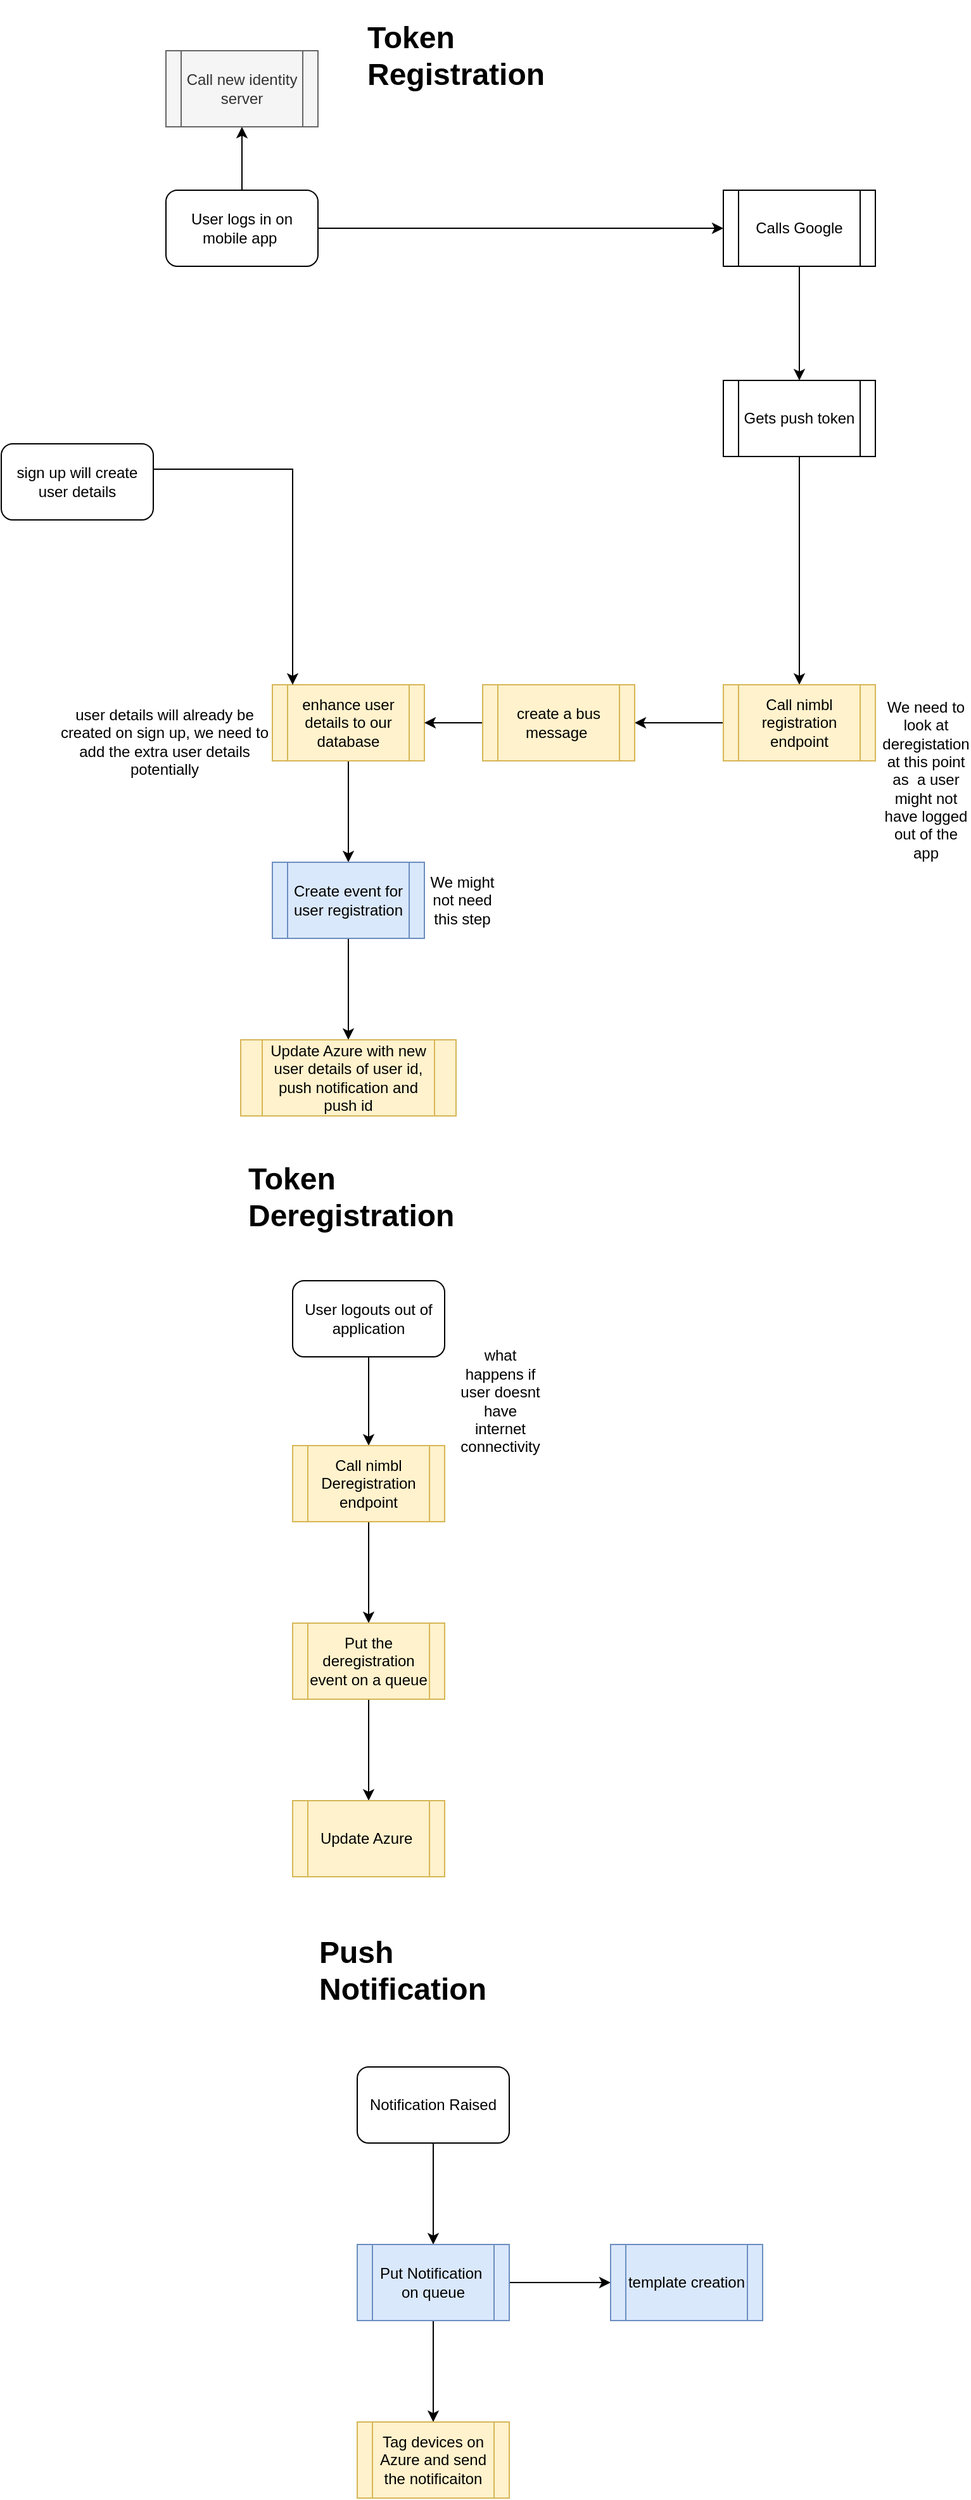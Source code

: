 <mxfile version="23.1.2" type="github">
  <diagram name="Page-1" id="zNh0KvHFWbtnfTPr5riH">
    <mxGraphModel dx="1434" dy="1941" grid="1" gridSize="10" guides="1" tooltips="1" connect="1" arrows="1" fold="1" page="1" pageScale="1" pageWidth="827" pageHeight="1169" math="0" shadow="0">
      <root>
        <mxCell id="0" />
        <mxCell id="1" parent="0" />
        <mxCell id="ImAyc6x-_rFWX8c06Pwl-3" value="" style="edgeStyle=orthogonalEdgeStyle;rounded=0;orthogonalLoop=1;jettySize=auto;html=1;" parent="1" source="ImAyc6x-_rFWX8c06Pwl-1" target="ImAyc6x-_rFWX8c06Pwl-2" edge="1">
          <mxGeometry relative="1" as="geometry" />
        </mxCell>
        <mxCell id="KaxOUmFlfcMVJWZ9HVVq-26" value="" style="edgeStyle=orthogonalEdgeStyle;rounded=0;orthogonalLoop=1;jettySize=auto;html=1;" edge="1" parent="1" source="ImAyc6x-_rFWX8c06Pwl-1" target="KaxOUmFlfcMVJWZ9HVVq-1">
          <mxGeometry relative="1" as="geometry" />
        </mxCell>
        <mxCell id="ImAyc6x-_rFWX8c06Pwl-1" value="User logs in on mobile app&amp;nbsp;" style="rounded=1;whiteSpace=wrap;html=1;" parent="1" vertex="1">
          <mxGeometry x="150" y="-1000" width="120" height="60" as="geometry" />
        </mxCell>
        <mxCell id="ImAyc6x-_rFWX8c06Pwl-5" value="" style="edgeStyle=orthogonalEdgeStyle;rounded=0;orthogonalLoop=1;jettySize=auto;html=1;" parent="1" source="ImAyc6x-_rFWX8c06Pwl-2" target="ImAyc6x-_rFWX8c06Pwl-4" edge="1">
          <mxGeometry relative="1" as="geometry" />
        </mxCell>
        <mxCell id="ImAyc6x-_rFWX8c06Pwl-2" value="Calls Google" style="shape=process;whiteSpace=wrap;html=1;backgroundOutline=1;" parent="1" vertex="1">
          <mxGeometry x="590" y="-1000" width="120" height="60" as="geometry" />
        </mxCell>
        <mxCell id="ImAyc6x-_rFWX8c06Pwl-7" value="" style="edgeStyle=orthogonalEdgeStyle;rounded=0;orthogonalLoop=1;jettySize=auto;html=1;" parent="1" source="ImAyc6x-_rFWX8c06Pwl-4" target="ImAyc6x-_rFWX8c06Pwl-6" edge="1">
          <mxGeometry relative="1" as="geometry" />
        </mxCell>
        <mxCell id="ImAyc6x-_rFWX8c06Pwl-4" value="Gets push token" style="shape=process;whiteSpace=wrap;html=1;backgroundOutline=1;" parent="1" vertex="1">
          <mxGeometry x="590" y="-850" width="120" height="60" as="geometry" />
        </mxCell>
        <mxCell id="KaxOUmFlfcMVJWZ9HVVq-34" value="" style="edgeStyle=orthogonalEdgeStyle;rounded=0;orthogonalLoop=1;jettySize=auto;html=1;" edge="1" parent="1" source="ImAyc6x-_rFWX8c06Pwl-6" target="KaxOUmFlfcMVJWZ9HVVq-33">
          <mxGeometry relative="1" as="geometry" />
        </mxCell>
        <mxCell id="ImAyc6x-_rFWX8c06Pwl-6" value="Call nimbl registration endpoint" style="shape=process;whiteSpace=wrap;html=1;backgroundOutline=1;fillColor=#fff2cc;strokeColor=#d6b656;" parent="1" vertex="1">
          <mxGeometry x="590" y="-610" width="120" height="60" as="geometry" />
        </mxCell>
        <mxCell id="KaxOUmFlfcMVJWZ9HVVq-4" value="" style="edgeStyle=orthogonalEdgeStyle;rounded=0;orthogonalLoop=1;jettySize=auto;html=1;" edge="1" parent="1" source="ImAyc6x-_rFWX8c06Pwl-10" target="KaxOUmFlfcMVJWZ9HVVq-3">
          <mxGeometry relative="1" as="geometry" />
        </mxCell>
        <mxCell id="ImAyc6x-_rFWX8c06Pwl-10" value="enhance user details to our database" style="shape=process;whiteSpace=wrap;html=1;backgroundOutline=1;fillColor=#fff2cc;strokeColor=#d6b656;" parent="1" vertex="1">
          <mxGeometry x="234" y="-610" width="120" height="60" as="geometry" />
        </mxCell>
        <mxCell id="KaxOUmFlfcMVJWZ9HVVq-1" value="Call new identity server" style="shape=process;whiteSpace=wrap;html=1;backgroundOutline=1;fillColor=#f5f5f5;fontColor=#333333;strokeColor=#666666;" vertex="1" parent="1">
          <mxGeometry x="150" y="-1110" width="120" height="60" as="geometry" />
        </mxCell>
        <mxCell id="KaxOUmFlfcMVJWZ9HVVq-6" value="" style="edgeStyle=orthogonalEdgeStyle;rounded=0;orthogonalLoop=1;jettySize=auto;html=1;" edge="1" parent="1" source="KaxOUmFlfcMVJWZ9HVVq-3" target="KaxOUmFlfcMVJWZ9HVVq-5">
          <mxGeometry relative="1" as="geometry" />
        </mxCell>
        <mxCell id="KaxOUmFlfcMVJWZ9HVVq-3" value="Create event for user registration" style="shape=process;whiteSpace=wrap;html=1;backgroundOutline=1;fillColor=#dae8fc;strokeColor=#6c8ebf;" vertex="1" parent="1">
          <mxGeometry x="234" y="-470" width="120" height="60" as="geometry" />
        </mxCell>
        <mxCell id="KaxOUmFlfcMVJWZ9HVVq-5" value="Update Azure with new user details of user id, push notification and push id" style="shape=process;whiteSpace=wrap;html=1;backgroundOutline=1;fillColor=#fff2cc;strokeColor=#d6b656;" vertex="1" parent="1">
          <mxGeometry x="209" y="-330" width="170" height="60" as="geometry" />
        </mxCell>
        <mxCell id="KaxOUmFlfcMVJWZ9HVVq-9" value="&lt;h1&gt;Token Registration&lt;/h1&gt;&lt;p&gt;&lt;br&gt;&lt;/p&gt;" style="text;html=1;strokeColor=none;fillColor=none;spacing=5;spacingTop=-20;whiteSpace=wrap;overflow=hidden;rounded=0;" vertex="1" parent="1">
          <mxGeometry x="304" y="-1140" width="190" height="80" as="geometry" />
        </mxCell>
        <mxCell id="KaxOUmFlfcMVJWZ9HVVq-10" value="&lt;h1&gt;Push Notification&lt;/h1&gt;&lt;p&gt;&lt;br&gt;&lt;/p&gt;" style="text;html=1;strokeColor=none;fillColor=none;spacing=5;spacingTop=-20;whiteSpace=wrap;overflow=hidden;rounded=0;" vertex="1" parent="1">
          <mxGeometry x="266" y="370" width="190" height="70" as="geometry" />
        </mxCell>
        <mxCell id="KaxOUmFlfcMVJWZ9HVVq-15" value="" style="edgeStyle=orthogonalEdgeStyle;rounded=0;orthogonalLoop=1;jettySize=auto;html=1;" edge="1" parent="1" source="KaxOUmFlfcMVJWZ9HVVq-11" target="KaxOUmFlfcMVJWZ9HVVq-14">
          <mxGeometry relative="1" as="geometry" />
        </mxCell>
        <mxCell id="KaxOUmFlfcMVJWZ9HVVq-11" value="Notification Raised" style="rounded=1;whiteSpace=wrap;html=1;" vertex="1" parent="1">
          <mxGeometry x="301" y="480" width="120" height="60" as="geometry" />
        </mxCell>
        <mxCell id="KaxOUmFlfcMVJWZ9HVVq-17" value="" style="edgeStyle=orthogonalEdgeStyle;rounded=0;orthogonalLoop=1;jettySize=auto;html=1;" edge="1" parent="1" source="KaxOUmFlfcMVJWZ9HVVq-14" target="KaxOUmFlfcMVJWZ9HVVq-16">
          <mxGeometry relative="1" as="geometry" />
        </mxCell>
        <mxCell id="KaxOUmFlfcMVJWZ9HVVq-39" value="" style="edgeStyle=orthogonalEdgeStyle;rounded=0;orthogonalLoop=1;jettySize=auto;html=1;" edge="1" parent="1" source="KaxOUmFlfcMVJWZ9HVVq-14" target="KaxOUmFlfcMVJWZ9HVVq-38">
          <mxGeometry relative="1" as="geometry" />
        </mxCell>
        <mxCell id="KaxOUmFlfcMVJWZ9HVVq-14" value="Put Notification&amp;nbsp; on queue" style="shape=process;whiteSpace=wrap;html=1;backgroundOutline=1;fillColor=#dae8fc;strokeColor=#6c8ebf;" vertex="1" parent="1">
          <mxGeometry x="301" y="620" width="120" height="60" as="geometry" />
        </mxCell>
        <mxCell id="KaxOUmFlfcMVJWZ9HVVq-16" value="Tag devices on Azure and send the notificaiton" style="shape=process;whiteSpace=wrap;html=1;backgroundOutline=1;fillColor=#fff2cc;strokeColor=#d6b656;" vertex="1" parent="1">
          <mxGeometry x="301" y="760" width="120" height="60" as="geometry" />
        </mxCell>
        <mxCell id="KaxOUmFlfcMVJWZ9HVVq-18" value="&lt;h1&gt;Token Deregistration&lt;/h1&gt;" style="text;html=1;strokeColor=none;fillColor=none;spacing=5;spacingTop=-20;whiteSpace=wrap;overflow=hidden;rounded=0;" vertex="1" parent="1">
          <mxGeometry x="210" y="-240" width="190" height="90" as="geometry" />
        </mxCell>
        <mxCell id="KaxOUmFlfcMVJWZ9HVVq-21" value="" style="edgeStyle=orthogonalEdgeStyle;rounded=0;orthogonalLoop=1;jettySize=auto;html=1;" edge="1" parent="1" source="KaxOUmFlfcMVJWZ9HVVq-19" target="KaxOUmFlfcMVJWZ9HVVq-20">
          <mxGeometry relative="1" as="geometry" />
        </mxCell>
        <mxCell id="KaxOUmFlfcMVJWZ9HVVq-19" value="User logouts out of application" style="rounded=1;whiteSpace=wrap;html=1;" vertex="1" parent="1">
          <mxGeometry x="250" y="-140" width="120" height="60" as="geometry" />
        </mxCell>
        <mxCell id="KaxOUmFlfcMVJWZ9HVVq-23" value="" style="edgeStyle=orthogonalEdgeStyle;rounded=0;orthogonalLoop=1;jettySize=auto;html=1;" edge="1" parent="1" source="KaxOUmFlfcMVJWZ9HVVq-20" target="KaxOUmFlfcMVJWZ9HVVq-22">
          <mxGeometry relative="1" as="geometry" />
        </mxCell>
        <mxCell id="KaxOUmFlfcMVJWZ9HVVq-20" value="Call nimbl Deregistration endpoint" style="shape=process;whiteSpace=wrap;html=1;backgroundOutline=1;fillColor=#fff2cc;strokeColor=#d6b656;" vertex="1" parent="1">
          <mxGeometry x="250" y="-10" width="120" height="60" as="geometry" />
        </mxCell>
        <mxCell id="KaxOUmFlfcMVJWZ9HVVq-25" value="" style="edgeStyle=orthogonalEdgeStyle;rounded=0;orthogonalLoop=1;jettySize=auto;html=1;" edge="1" parent="1" source="KaxOUmFlfcMVJWZ9HVVq-22" target="KaxOUmFlfcMVJWZ9HVVq-24">
          <mxGeometry relative="1" as="geometry" />
        </mxCell>
        <mxCell id="KaxOUmFlfcMVJWZ9HVVq-22" value="Put the deregistration event on a queue" style="shape=process;whiteSpace=wrap;html=1;backgroundOutline=1;fillColor=#fff2cc;strokeColor=#d6b656;" vertex="1" parent="1">
          <mxGeometry x="250" y="130" width="120" height="60" as="geometry" />
        </mxCell>
        <mxCell id="KaxOUmFlfcMVJWZ9HVVq-24" value="Update Azure&amp;nbsp;" style="shape=process;whiteSpace=wrap;html=1;backgroundOutline=1;fillColor=#fff2cc;strokeColor=#d6b656;" vertex="1" parent="1">
          <mxGeometry x="250" y="270" width="120" height="60" as="geometry" />
        </mxCell>
        <mxCell id="KaxOUmFlfcMVJWZ9HVVq-28" value="" style="edgeStyle=orthogonalEdgeStyle;rounded=0;orthogonalLoop=1;jettySize=auto;html=1;" edge="1" parent="1" source="KaxOUmFlfcMVJWZ9HVVq-27" target="ImAyc6x-_rFWX8c06Pwl-10">
          <mxGeometry relative="1" as="geometry">
            <Array as="points">
              <mxPoint x="250" y="-780" />
            </Array>
          </mxGeometry>
        </mxCell>
        <mxCell id="KaxOUmFlfcMVJWZ9HVVq-27" value="sign up will create user details" style="rounded=1;whiteSpace=wrap;html=1;" vertex="1" parent="1">
          <mxGeometry x="20" y="-800" width="120" height="60" as="geometry" />
        </mxCell>
        <mxCell id="KaxOUmFlfcMVJWZ9HVVq-29" value="user details will already be created on sign up, we need to add the extra user details potentially" style="text;html=1;strokeColor=none;fillColor=none;align=center;verticalAlign=middle;whiteSpace=wrap;rounded=0;" vertex="1" parent="1">
          <mxGeometry x="64" y="-580" width="170" height="30" as="geometry" />
        </mxCell>
        <mxCell id="KaxOUmFlfcMVJWZ9HVVq-30" value="We need to look at deregistation at this point as&amp;nbsp; a user might not have logged out of the app" style="text;html=1;strokeColor=none;fillColor=none;align=center;verticalAlign=middle;whiteSpace=wrap;rounded=0;" vertex="1" parent="1">
          <mxGeometry x="720" y="-550" width="60" height="30" as="geometry" />
        </mxCell>
        <mxCell id="KaxOUmFlfcMVJWZ9HVVq-31" value="We might not need this step" style="text;html=1;strokeColor=none;fillColor=none;align=center;verticalAlign=middle;whiteSpace=wrap;rounded=0;" vertex="1" parent="1">
          <mxGeometry x="354" y="-455" width="60" height="30" as="geometry" />
        </mxCell>
        <mxCell id="KaxOUmFlfcMVJWZ9HVVq-35" value="" style="edgeStyle=orthogonalEdgeStyle;rounded=0;orthogonalLoop=1;jettySize=auto;html=1;" edge="1" parent="1" source="KaxOUmFlfcMVJWZ9HVVq-33" target="ImAyc6x-_rFWX8c06Pwl-10">
          <mxGeometry relative="1" as="geometry" />
        </mxCell>
        <mxCell id="KaxOUmFlfcMVJWZ9HVVq-33" value="create a bus message&amp;nbsp;" style="shape=process;whiteSpace=wrap;html=1;backgroundOutline=1;fillColor=#fff2cc;strokeColor=#d6b656;" vertex="1" parent="1">
          <mxGeometry x="400" y="-610" width="120" height="60" as="geometry" />
        </mxCell>
        <mxCell id="KaxOUmFlfcMVJWZ9HVVq-37" value="what happens if user doesnt have internet connectivity" style="text;html=1;strokeColor=none;fillColor=none;align=center;verticalAlign=middle;whiteSpace=wrap;rounded=0;" vertex="1" parent="1">
          <mxGeometry x="384" y="-60" width="60" height="30" as="geometry" />
        </mxCell>
        <mxCell id="KaxOUmFlfcMVJWZ9HVVq-38" value="template creation" style="shape=process;whiteSpace=wrap;html=1;backgroundOutline=1;fillColor=#dae8fc;strokeColor=#6c8ebf;" vertex="1" parent="1">
          <mxGeometry x="501" y="620" width="120" height="60" as="geometry" />
        </mxCell>
      </root>
    </mxGraphModel>
  </diagram>
</mxfile>
